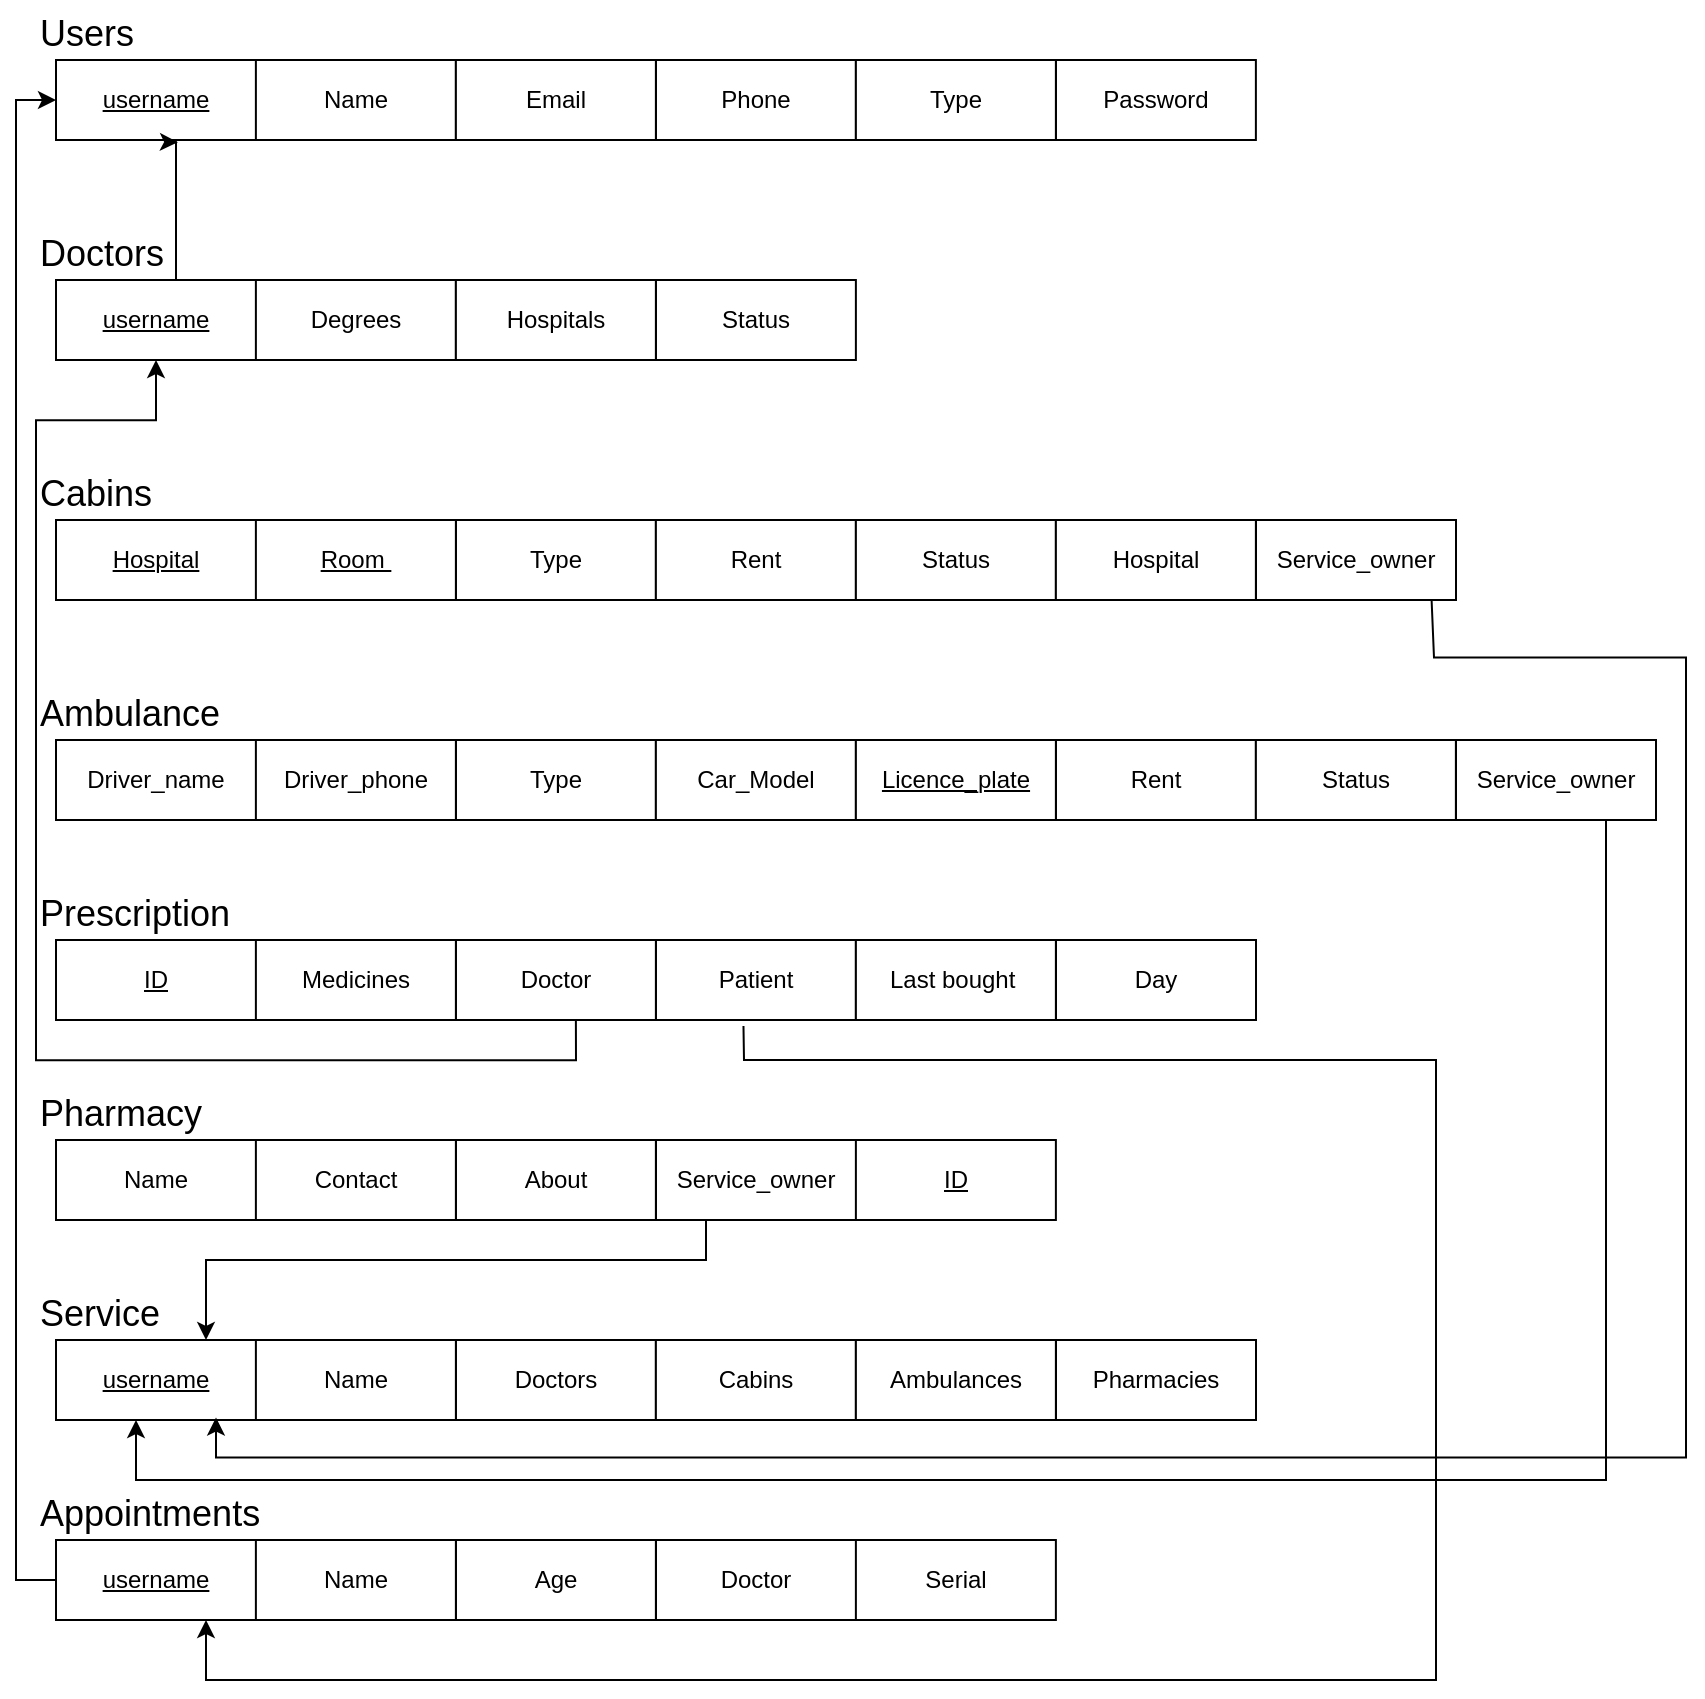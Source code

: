 <mxfile version="23.1.6" type="github">
  <diagram name="Page-1" id="Y0Nm-Vi45iS8M-5RDQzW">
    <mxGraphModel dx="1278" dy="507" grid="1" gridSize="10" guides="1" tooltips="1" connect="1" arrows="1" fold="1" page="1" pageScale="1" pageWidth="850" pageHeight="1100" math="0" shadow="0">
      <root>
        <mxCell id="0" />
        <mxCell id="1" parent="0" />
        <mxCell id="QsGeH7hN5E17ZgFzsa2r-85" value="&lt;font style=&quot;font-size: 18px;&quot;&gt;Users&lt;/font&gt;" style="text;whiteSpace=wrap;html=1;" vertex="1" parent="1">
          <mxGeometry x="20" y="30" width="60" height="40" as="geometry" />
        </mxCell>
        <mxCell id="QsGeH7hN5E17ZgFzsa2r-86" value="&lt;u style=&quot;border-color: var(--border-color);&quot;&gt;username&lt;/u&gt;" style="whiteSpace=wrap;html=1;align=center;" vertex="1" parent="1">
          <mxGeometry x="30" y="60" width="100" height="40" as="geometry" />
        </mxCell>
        <mxCell id="QsGeH7hN5E17ZgFzsa2r-87" value="Phone" style="whiteSpace=wrap;html=1;align=center;" vertex="1" parent="1">
          <mxGeometry x="329.94" y="60" width="100" height="40" as="geometry" />
        </mxCell>
        <mxCell id="QsGeH7hN5E17ZgFzsa2r-88" value="Name" style="whiteSpace=wrap;html=1;align=center;" vertex="1" parent="1">
          <mxGeometry x="129.94" y="60" width="100" height="40" as="geometry" />
        </mxCell>
        <mxCell id="QsGeH7hN5E17ZgFzsa2r-89" value="Password" style="whiteSpace=wrap;html=1;align=center;" vertex="1" parent="1">
          <mxGeometry x="529.94" y="60" width="100" height="40" as="geometry" />
        </mxCell>
        <mxCell id="QsGeH7hN5E17ZgFzsa2r-90" value="Type" style="whiteSpace=wrap;html=1;align=center;" vertex="1" parent="1">
          <mxGeometry x="429.94" y="60" width="100" height="40" as="geometry" />
        </mxCell>
        <mxCell id="QsGeH7hN5E17ZgFzsa2r-92" value="Email" style="whiteSpace=wrap;html=1;align=center;" vertex="1" parent="1">
          <mxGeometry x="229.94" y="60" width="100" height="40" as="geometry" />
        </mxCell>
        <mxCell id="QsGeH7hN5E17ZgFzsa2r-93" value="&lt;font style=&quot;font-size: 18px;&quot;&gt;Doctors&lt;/font&gt;" style="text;whiteSpace=wrap;html=1;" vertex="1" parent="1">
          <mxGeometry x="20" y="140" width="60" height="40" as="geometry" />
        </mxCell>
        <mxCell id="QsGeH7hN5E17ZgFzsa2r-94" value="&lt;u style=&quot;border-color: var(--border-color);&quot;&gt;username&lt;/u&gt;" style="whiteSpace=wrap;html=1;align=center;" vertex="1" parent="1">
          <mxGeometry x="30" y="170" width="100" height="40" as="geometry" />
        </mxCell>
        <mxCell id="QsGeH7hN5E17ZgFzsa2r-95" value="Status" style="whiteSpace=wrap;html=1;align=center;" vertex="1" parent="1">
          <mxGeometry x="329.94" y="170" width="100" height="40" as="geometry" />
        </mxCell>
        <mxCell id="QsGeH7hN5E17ZgFzsa2r-96" value="Degrees" style="whiteSpace=wrap;html=1;align=center;" vertex="1" parent="1">
          <mxGeometry x="129.94" y="170" width="100" height="40" as="geometry" />
        </mxCell>
        <mxCell id="QsGeH7hN5E17ZgFzsa2r-99" value="Hospitals" style="whiteSpace=wrap;html=1;align=center;" vertex="1" parent="1">
          <mxGeometry x="229.94" y="170" width="100" height="40" as="geometry" />
        </mxCell>
        <mxCell id="QsGeH7hN5E17ZgFzsa2r-100" value="&lt;span style=&quot;font-size: 18px;&quot;&gt;Cabins&lt;/span&gt;" style="text;whiteSpace=wrap;html=1;" vertex="1" parent="1">
          <mxGeometry x="20" y="260" width="60" height="40" as="geometry" />
        </mxCell>
        <mxCell id="QsGeH7hN5E17ZgFzsa2r-101" value="&lt;u&gt;Hospital&lt;/u&gt;" style="whiteSpace=wrap;html=1;align=center;" vertex="1" parent="1">
          <mxGeometry x="30" y="290" width="100" height="40" as="geometry" />
        </mxCell>
        <mxCell id="QsGeH7hN5E17ZgFzsa2r-102" value="Type" style="whiteSpace=wrap;html=1;align=center;" vertex="1" parent="1">
          <mxGeometry x="229.94" y="290" width="100" height="40" as="geometry" />
        </mxCell>
        <mxCell id="QsGeH7hN5E17ZgFzsa2r-103" value="&lt;u&gt;Room&amp;nbsp;&lt;/u&gt;" style="whiteSpace=wrap;html=1;align=center;" vertex="1" parent="1">
          <mxGeometry x="129.94" y="290" width="100" height="40" as="geometry" />
        </mxCell>
        <mxCell id="QsGeH7hN5E17ZgFzsa2r-104" value="Rent" style="whiteSpace=wrap;html=1;align=center;" vertex="1" parent="1">
          <mxGeometry x="329.94" y="290" width="100" height="40" as="geometry" />
        </mxCell>
        <mxCell id="QsGeH7hN5E17ZgFzsa2r-105" value="Status" style="whiteSpace=wrap;html=1;align=center;" vertex="1" parent="1">
          <mxGeometry x="429.94" y="290" width="100" height="40" as="geometry" />
        </mxCell>
        <mxCell id="QsGeH7hN5E17ZgFzsa2r-107" value="&lt;span style=&quot;font-size: 18px;&quot;&gt;Ambulance&lt;/span&gt;" style="text;whiteSpace=wrap;html=1;" vertex="1" parent="1">
          <mxGeometry x="20" y="370" width="60" height="40" as="geometry" />
        </mxCell>
        <mxCell id="QsGeH7hN5E17ZgFzsa2r-108" value="Driver_name" style="whiteSpace=wrap;html=1;align=center;" vertex="1" parent="1">
          <mxGeometry x="30" y="400" width="100" height="40" as="geometry" />
        </mxCell>
        <mxCell id="QsGeH7hN5E17ZgFzsa2r-109" value="Type" style="whiteSpace=wrap;html=1;align=center;" vertex="1" parent="1">
          <mxGeometry x="229.94" y="400" width="100" height="40" as="geometry" />
        </mxCell>
        <mxCell id="QsGeH7hN5E17ZgFzsa2r-110" value="Driver_phone" style="whiteSpace=wrap;html=1;align=center;" vertex="1" parent="1">
          <mxGeometry x="129.94" y="400" width="100" height="40" as="geometry" />
        </mxCell>
        <mxCell id="QsGeH7hN5E17ZgFzsa2r-113" value="Rent" style="whiteSpace=wrap;html=1;align=center;" vertex="1" parent="1">
          <mxGeometry x="529.94" y="400" width="100" height="40" as="geometry" />
        </mxCell>
        <mxCell id="QsGeH7hN5E17ZgFzsa2r-114" value="Status" style="whiteSpace=wrap;html=1;align=center;" vertex="1" parent="1">
          <mxGeometry x="629.94" y="400" width="100" height="40" as="geometry" />
        </mxCell>
        <mxCell id="QsGeH7hN5E17ZgFzsa2r-115" value="Car_Model" style="whiteSpace=wrap;html=1;align=center;" vertex="1" parent="1">
          <mxGeometry x="329.94" y="400" width="100" height="40" as="geometry" />
        </mxCell>
        <mxCell id="QsGeH7hN5E17ZgFzsa2r-116" value="&lt;span style=&quot;font-size: 18px;&quot;&gt;Prescription&lt;/span&gt;" style="text;whiteSpace=wrap;html=1;" vertex="1" parent="1">
          <mxGeometry x="20" y="470" width="60" height="40" as="geometry" />
        </mxCell>
        <mxCell id="QsGeH7hN5E17ZgFzsa2r-117" value="&lt;u&gt;ID&lt;/u&gt;" style="whiteSpace=wrap;html=1;align=center;" vertex="1" parent="1">
          <mxGeometry x="30" y="500" width="100" height="40" as="geometry" />
        </mxCell>
        <mxCell id="QsGeH7hN5E17ZgFzsa2r-123" value="&lt;u&gt;Licence_plate&lt;/u&gt;" style="whiteSpace=wrap;html=1;align=center;" vertex="1" parent="1">
          <mxGeometry x="429.94" y="400" width="100" height="40" as="geometry" />
        </mxCell>
        <mxCell id="QsGeH7hN5E17ZgFzsa2r-124" value="Patient" style="whiteSpace=wrap;html=1;align=center;" vertex="1" parent="1">
          <mxGeometry x="329.94" y="500" width="100" height="40" as="geometry" />
        </mxCell>
        <mxCell id="QsGeH7hN5E17ZgFzsa2r-125" value="Doctor" style="whiteSpace=wrap;html=1;align=center;" vertex="1" parent="1">
          <mxGeometry x="229.94" y="500" width="100" height="40" as="geometry" />
        </mxCell>
        <mxCell id="QsGeH7hN5E17ZgFzsa2r-126" value="Last bought&amp;nbsp;" style="whiteSpace=wrap;html=1;align=center;" vertex="1" parent="1">
          <mxGeometry x="429.94" y="500" width="100" height="40" as="geometry" />
        </mxCell>
        <mxCell id="QsGeH7hN5E17ZgFzsa2r-127" value="Day" style="whiteSpace=wrap;html=1;align=center;" vertex="1" parent="1">
          <mxGeometry x="530" y="500" width="100" height="40" as="geometry" />
        </mxCell>
        <mxCell id="QsGeH7hN5E17ZgFzsa2r-129" value="Medicines" style="whiteSpace=wrap;html=1;align=center;" vertex="1" parent="1">
          <mxGeometry x="129.94" y="500" width="100" height="40" as="geometry" />
        </mxCell>
        <mxCell id="QsGeH7hN5E17ZgFzsa2r-130" value="&lt;span style=&quot;font-size: 18px;&quot;&gt;Pharmacy&lt;/span&gt;" style="text;whiteSpace=wrap;html=1;" vertex="1" parent="1">
          <mxGeometry x="20" y="570" width="60" height="40" as="geometry" />
        </mxCell>
        <mxCell id="QsGeH7hN5E17ZgFzsa2r-131" value="Name" style="whiteSpace=wrap;html=1;align=center;" vertex="1" parent="1">
          <mxGeometry x="30" y="600" width="100" height="40" as="geometry" />
        </mxCell>
        <mxCell id="QsGeH7hN5E17ZgFzsa2r-133" value="About" style="whiteSpace=wrap;html=1;align=center;" vertex="1" parent="1">
          <mxGeometry x="229.94" y="600" width="100" height="40" as="geometry" />
        </mxCell>
        <mxCell id="QsGeH7hN5E17ZgFzsa2r-137" value="Contact" style="whiteSpace=wrap;html=1;align=center;" vertex="1" parent="1">
          <mxGeometry x="129.94" y="600" width="100" height="40" as="geometry" />
        </mxCell>
        <mxCell id="QsGeH7hN5E17ZgFzsa2r-143" value="&lt;span style=&quot;font-size: 18px;&quot;&gt;Service&lt;/span&gt;" style="text;whiteSpace=wrap;html=1;" vertex="1" parent="1">
          <mxGeometry x="20" y="670" width="60" height="40" as="geometry" />
        </mxCell>
        <mxCell id="QsGeH7hN5E17ZgFzsa2r-144" value="&lt;u&gt;username&lt;/u&gt;" style="whiteSpace=wrap;html=1;align=center;" vertex="1" parent="1">
          <mxGeometry x="30" y="700" width="100" height="40" as="geometry" />
        </mxCell>
        <mxCell id="QsGeH7hN5E17ZgFzsa2r-145" value="Doctors" style="whiteSpace=wrap;html=1;align=center;" vertex="1" parent="1">
          <mxGeometry x="229.94" y="700" width="100" height="40" as="geometry" />
        </mxCell>
        <mxCell id="QsGeH7hN5E17ZgFzsa2r-146" value="Name" style="whiteSpace=wrap;html=1;align=center;" vertex="1" parent="1">
          <mxGeometry x="129.94" y="700" width="100" height="40" as="geometry" />
        </mxCell>
        <mxCell id="QsGeH7hN5E17ZgFzsa2r-147" value="Cabins" style="whiteSpace=wrap;html=1;align=center;" vertex="1" parent="1">
          <mxGeometry x="329.94" y="700" width="100" height="40" as="geometry" />
        </mxCell>
        <mxCell id="QsGeH7hN5E17ZgFzsa2r-148" value="Ambulances" style="whiteSpace=wrap;html=1;align=center;" vertex="1" parent="1">
          <mxGeometry x="429.94" y="700" width="100" height="40" as="geometry" />
        </mxCell>
        <mxCell id="QsGeH7hN5E17ZgFzsa2r-149" value="Pharmacies" style="whiteSpace=wrap;html=1;align=center;" vertex="1" parent="1">
          <mxGeometry x="530" y="700" width="100" height="40" as="geometry" />
        </mxCell>
        <mxCell id="QsGeH7hN5E17ZgFzsa2r-150" value="Hospital" style="whiteSpace=wrap;html=1;align=center;" vertex="1" parent="1">
          <mxGeometry x="529.94" y="290" width="100" height="40" as="geometry" />
        </mxCell>
        <mxCell id="QsGeH7hN5E17ZgFzsa2r-151" value="Service_owner" style="whiteSpace=wrap;html=1;align=center;" vertex="1" parent="1">
          <mxGeometry x="630" y="290" width="100" height="40" as="geometry" />
        </mxCell>
        <mxCell id="QsGeH7hN5E17ZgFzsa2r-153" value="Service_owner" style="whiteSpace=wrap;html=1;align=center;" vertex="1" parent="1">
          <mxGeometry x="730" y="400" width="100" height="40" as="geometry" />
        </mxCell>
        <mxCell id="QsGeH7hN5E17ZgFzsa2r-154" value="Service_owner" style="whiteSpace=wrap;html=1;align=center;" vertex="1" parent="1">
          <mxGeometry x="330" y="600" width="100" height="40" as="geometry" />
        </mxCell>
        <mxCell id="QsGeH7hN5E17ZgFzsa2r-155" value="" style="endArrow=classic;html=1;rounded=0;entryX=0.75;entryY=1;entryDx=0;entryDy=0;exitX=0.828;exitY=1.031;exitDx=0;exitDy=0;exitPerimeter=0;" edge="1" parent="1">
          <mxGeometry width="50" height="50" relative="1" as="geometry">
            <mxPoint x="717.8" y="330" as="sourcePoint" />
            <mxPoint x="110" y="738.76" as="targetPoint" />
            <Array as="points">
              <mxPoint x="719" y="358.76" />
              <mxPoint x="845" y="358.76" />
              <mxPoint x="845" y="758.76" />
              <mxPoint x="110" y="758.76" />
            </Array>
          </mxGeometry>
        </mxCell>
        <mxCell id="QsGeH7hN5E17ZgFzsa2r-156" value="" style="endArrow=classic;html=1;rounded=0;" edge="1" parent="1">
          <mxGeometry width="50" height="50" relative="1" as="geometry">
            <mxPoint x="805" y="440" as="sourcePoint" />
            <mxPoint x="70" y="740" as="targetPoint" />
            <Array as="points">
              <mxPoint x="805" y="770" />
              <mxPoint x="70" y="770" />
            </Array>
          </mxGeometry>
        </mxCell>
        <mxCell id="QsGeH7hN5E17ZgFzsa2r-157" value="" style="endArrow=classic;html=1;rounded=0;exitX=0.25;exitY=1;exitDx=0;exitDy=0;entryX=0.75;entryY=0;entryDx=0;entryDy=0;" edge="1" parent="1" source="QsGeH7hN5E17ZgFzsa2r-154" target="QsGeH7hN5E17ZgFzsa2r-144">
          <mxGeometry width="50" height="50" relative="1" as="geometry">
            <mxPoint x="540" y="630" as="sourcePoint" />
            <mxPoint x="590" y="580" as="targetPoint" />
            <Array as="points">
              <mxPoint x="355" y="660" />
              <mxPoint x="105" y="660" />
            </Array>
          </mxGeometry>
        </mxCell>
        <mxCell id="QsGeH7hN5E17ZgFzsa2r-158" value="" style="endArrow=classic;html=1;rounded=0;exitX=0.5;exitY=1;exitDx=0;exitDy=0;" edge="1" parent="1">
          <mxGeometry width="50" height="50" relative="1" as="geometry">
            <mxPoint x="289.94" y="540.08" as="sourcePoint" />
            <mxPoint x="80" y="210" as="targetPoint" />
            <Array as="points">
              <mxPoint x="290" y="560.08" />
              <mxPoint x="170" y="560.08" />
              <mxPoint x="20" y="560.08" />
              <mxPoint x="20" y="240.08" />
              <mxPoint x="80" y="240.08" />
            </Array>
          </mxGeometry>
        </mxCell>
        <mxCell id="QsGeH7hN5E17ZgFzsa2r-159" value="&lt;u&gt;ID&lt;/u&gt;" style="whiteSpace=wrap;html=1;align=center;" vertex="1" parent="1">
          <mxGeometry x="429.94" y="600" width="100" height="40" as="geometry" />
        </mxCell>
        <mxCell id="QsGeH7hN5E17ZgFzsa2r-160" value="&lt;span style=&quot;font-size: 18px;&quot;&gt;Appointments&lt;/span&gt;" style="text;whiteSpace=wrap;html=1;" vertex="1" parent="1">
          <mxGeometry x="20" y="770" width="60" height="40" as="geometry" />
        </mxCell>
        <mxCell id="QsGeH7hN5E17ZgFzsa2r-161" value="&lt;u&gt;username&lt;/u&gt;" style="whiteSpace=wrap;html=1;align=center;" vertex="1" parent="1">
          <mxGeometry x="30" y="800" width="100" height="40" as="geometry" />
        </mxCell>
        <mxCell id="QsGeH7hN5E17ZgFzsa2r-162" value="Age" style="whiteSpace=wrap;html=1;align=center;" vertex="1" parent="1">
          <mxGeometry x="229.94" y="800" width="100" height="40" as="geometry" />
        </mxCell>
        <mxCell id="QsGeH7hN5E17ZgFzsa2r-163" value="Name" style="whiteSpace=wrap;html=1;align=center;" vertex="1" parent="1">
          <mxGeometry x="129.94" y="800" width="100" height="40" as="geometry" />
        </mxCell>
        <mxCell id="QsGeH7hN5E17ZgFzsa2r-164" value="Doctor" style="whiteSpace=wrap;html=1;align=center;" vertex="1" parent="1">
          <mxGeometry x="330" y="800" width="100" height="40" as="geometry" />
        </mxCell>
        <mxCell id="QsGeH7hN5E17ZgFzsa2r-165" value="Serial" style="whiteSpace=wrap;html=1;align=center;" vertex="1" parent="1">
          <mxGeometry x="429.94" y="800" width="100" height="40" as="geometry" />
        </mxCell>
        <mxCell id="QsGeH7hN5E17ZgFzsa2r-168" value="" style="endArrow=classic;html=1;rounded=0;exitX=0;exitY=0.5;exitDx=0;exitDy=0;entryX=0;entryY=0.5;entryDx=0;entryDy=0;" edge="1" parent="1" source="QsGeH7hN5E17ZgFzsa2r-161" target="QsGeH7hN5E17ZgFzsa2r-86">
          <mxGeometry width="50" height="50" relative="1" as="geometry">
            <mxPoint x="170" y="870" as="sourcePoint" />
            <mxPoint x="10" y="670" as="targetPoint" />
            <Array as="points">
              <mxPoint x="10" y="820" />
              <mxPoint x="10" y="440" />
              <mxPoint x="10" y="80" />
            </Array>
          </mxGeometry>
        </mxCell>
        <mxCell id="QsGeH7hN5E17ZgFzsa2r-170" style="edgeStyle=orthogonalEdgeStyle;rounded=0;orthogonalLoop=1;jettySize=auto;html=1;exitX=0.827;exitY=0;exitDx=0;exitDy=0;entryX=0.61;entryY=1.028;entryDx=0;entryDy=0;entryPerimeter=0;exitPerimeter=0;" edge="1" parent="1" source="QsGeH7hN5E17ZgFzsa2r-94" target="QsGeH7hN5E17ZgFzsa2r-86">
          <mxGeometry relative="1" as="geometry">
            <Array as="points">
              <mxPoint x="90" y="170" />
              <mxPoint x="90" y="101" />
            </Array>
          </mxGeometry>
        </mxCell>
        <mxCell id="QsGeH7hN5E17ZgFzsa2r-171" value="" style="endArrow=classic;html=1;rounded=0;exitX=0.438;exitY=1.076;exitDx=0;exitDy=0;exitPerimeter=0;entryX=0.75;entryY=1;entryDx=0;entryDy=0;" edge="1" parent="1" source="QsGeH7hN5E17ZgFzsa2r-124" target="QsGeH7hN5E17ZgFzsa2r-161">
          <mxGeometry width="50" height="50" relative="1" as="geometry">
            <mxPoint x="450" y="590" as="sourcePoint" />
            <mxPoint x="500" y="540" as="targetPoint" />
            <Array as="points">
              <mxPoint x="374" y="560" />
              <mxPoint x="720" y="560" />
              <mxPoint x="720" y="870" />
              <mxPoint x="105" y="870" />
            </Array>
          </mxGeometry>
        </mxCell>
      </root>
    </mxGraphModel>
  </diagram>
</mxfile>
